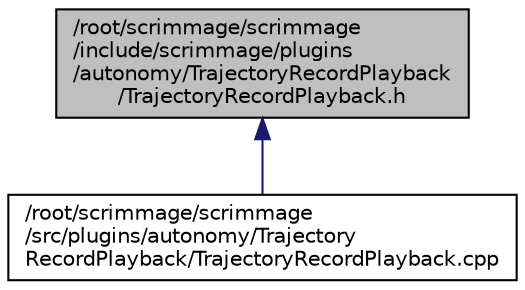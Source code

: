 digraph "/root/scrimmage/scrimmage/include/scrimmage/plugins/autonomy/TrajectoryRecordPlayback/TrajectoryRecordPlayback.h"
{
 // LATEX_PDF_SIZE
  edge [fontname="Helvetica",fontsize="10",labelfontname="Helvetica",labelfontsize="10"];
  node [fontname="Helvetica",fontsize="10",shape=record];
  Node1 [label="/root/scrimmage/scrimmage\l/include/scrimmage/plugins\l/autonomy/TrajectoryRecordPlayback\l/TrajectoryRecordPlayback.h",height=0.2,width=0.4,color="black", fillcolor="grey75", style="filled", fontcolor="black",tooltip="Brief file description."];
  Node1 -> Node2 [dir="back",color="midnightblue",fontsize="10",style="solid",fontname="Helvetica"];
  Node2 [label="/root/scrimmage/scrimmage\l/src/plugins/autonomy/Trajectory\lRecordPlayback/TrajectoryRecordPlayback.cpp",height=0.2,width=0.4,color="black", fillcolor="white", style="filled",URL="$TrajectoryRecordPlayback_8cpp.html",tooltip="Brief file description."];
}
